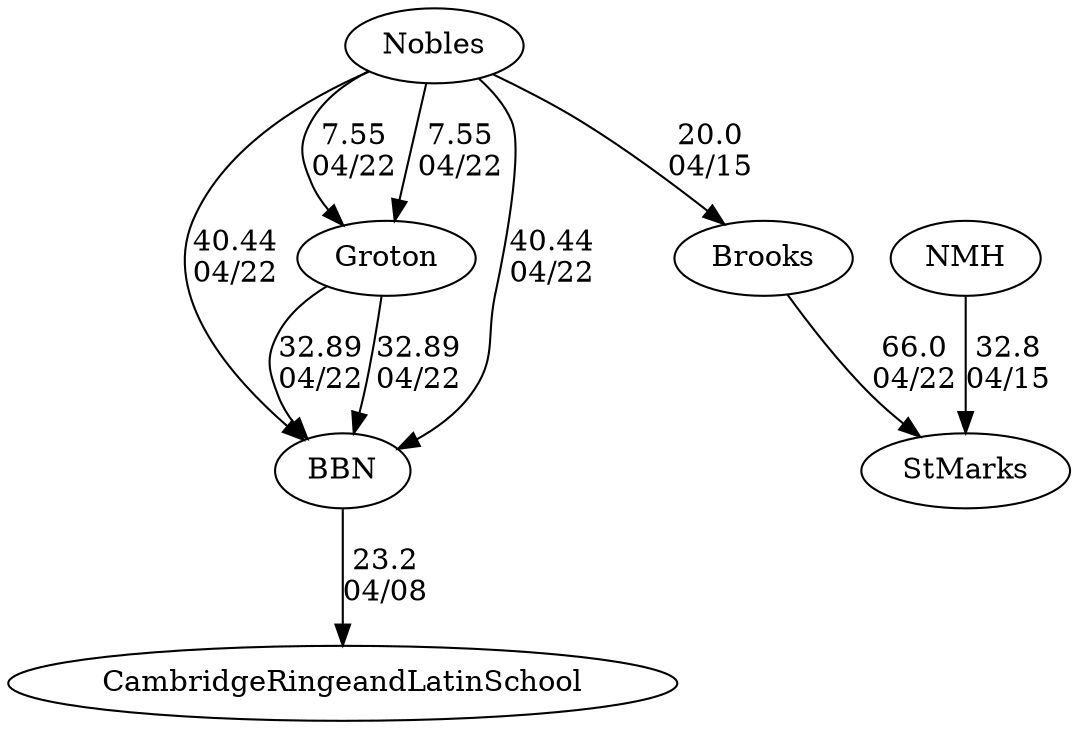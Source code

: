 digraph boys4fours {CambridgeRingeandLatinSchool [URL="boys4foursCambridgeRingeandLatinSchool.html"];Groton [URL="boys4foursGroton.html"];Brooks [URL="boys4foursBrooks.html"];BBN [URL="boys4foursBBN.html"];NMH [URL="boys4foursNMH.html"];StMarks [URL="boys4foursStMarks.html"];Nobles [URL="boys4foursNobles.html"];Brooks -> StMarks[label="66.0
04/22", weight="34", tooltip="NEIRA Boys & Girls Fours,St. Marks vs. Brooks and Middlesex			
Distance: 1500m Conditions: A perfect day at Lake Quinsigamund, just gray enough for no pleasure boats and a tailwind that picked up a bit over the course of the racing period. Comments: Race order was G1-B4-G4-B3-G3-B2-G2-B1. Most races started a length over the line except for G2. Thank you to Brooks and Middlesex for coming to Worcester for some great racing.
None", URL="http://www.row2k.com/results/resultspage.cfm?UID=36741E74C58C544410744419A91809EC&cat=5", random="random"]; 
Nobles -> Groton[label="7.55
04/22", weight="93", tooltip="NEIRA Boys Fours,BB&N vs Groton, Nobles			
Distance: Charles River Powerhouse Conditions: moderately strong cross from port, slightly headwind, but since coming from Cambridge side, the racecourse was largely sheltered and the water was good. Comments: BB&N 4th boat's 3 seat popped an oarlock gate and lost their oar about 750m into the race, forcing them to come to a complete stop to replace the oar before continuing.
A good day of racing, well rowed to Groton and Nobles!
None", URL="http://www.row2k.com/results/resultspage.cfm?UID=14D83BD14C341CC276B3C81E6777C0A2&cat=1", random="random"]; 
Nobles -> BBN[label="40.44
04/22", weight="60", tooltip="NEIRA Boys Fours,BB&N vs Groton, Nobles			
Distance: Charles River Powerhouse Conditions: moderately strong cross from port, slightly headwind, but since coming from Cambridge side, the racecourse was largely sheltered and the water was good. Comments: BB&N 4th boat's 3 seat popped an oarlock gate and lost their oar about 750m into the race, forcing them to come to a complete stop to replace the oar before continuing.
A good day of racing, well rowed to Groton and Nobles!
None", URL="http://www.row2k.com/results/resultspage.cfm?UID=14D83BD14C341CC276B3C81E6777C0A2&cat=1", random="random"]; 
Groton -> BBN[label="32.89
04/22", weight="68", tooltip="NEIRA Boys Fours,BB&N vs Groton, Nobles			
Distance: Charles River Powerhouse Conditions: moderately strong cross from port, slightly headwind, but since coming from Cambridge side, the racecourse was largely sheltered and the water was good. Comments: BB&N 4th boat's 3 seat popped an oarlock gate and lost their oar about 750m into the race, forcing them to come to a complete stop to replace the oar before continuing.
A good day of racing, well rowed to Groton and Nobles!
None", URL="http://www.row2k.com/results/resultspage.cfm?UID=14D83BD14C341CC276B3C81E6777C0A2&cat=1", random="random"]; 
NMH -> StMarks[label="32.8
04/15", weight="68", tooltip="NEIRA Boys & Girls Fours,Worcester vs. Choate, St. Mark's, Northfield Mount Hermon, Bancroft			
Distance: Worcester Academy Conditions: Sunny with minimal wind and no chop. Comments: Referee: Paul Carabillo
A special thanks to Paul, all of the coaches, and the parents who made our opening foray into the Spring '23 season a memorable and enjoyable competition.
None", URL="http://www.row2k.com/results/resultspage.cfm?UID=EACEE7F329205F77F3F7014E85F30C2B&cat=5", random="random"]; 
BBN -> CambridgeRingeandLatinSchool[label="23.2
04/08", weight="77", tooltip="NEIRA Boys & Girls Fours,Cambridge Mayor's Cup: CRLS vs. BB&N			
Distance: 1250 m Conditions: Brisk but bright and sunny, 10-15 mph cross-tail wind, becoming more cross and less tail over the afternoon. Order of races was boys/girls, 4/5V, 3V, 2V, 1V. Comments: All floating starts. Boys' 4/5V race started 1+ length over the line. 
The Mayor's Cup trophies for the 1V races stay with BB&N (boys) and CRLS (girls).
Thanks to BB&N and congratulations to all for a great day of early season racing!
None", URL="http://www.row2k.com/results/resultspage.cfm?UID=F97C64017C4CB0D51F42090A16048CB5&cat=5", random="random"]; 
Nobles -> Brooks[label="20.0
04/15", weight="80", tooltip="NEIRA Boys & Girls Fours,Brooks vs. Nobles			
Distance: 1500 Conditions: Moderate headwind throughout (5-8 mph) with some variability from race to race. Light chop. Comments: A beautiful day for early-spring racing. Thanks to a flexible, enthusiastic and impressive Nobles squad for making the trip up to Brooks. Good, clean racing across the board. Note that B4 and B5 were both started with their sterns on the starting line. 
Good luck Nobles on your season.
None", URL="http://www.row2k.com/results/resultspage.cfm?UID=6A52C3E2752BC9A886C53C3D6E7D2794&cat=5", random="random"]; 
Nobles -> Groton[label="7.55
04/22", weight="93", tooltip="NEIRA Boys Fours,BB&N boys vs Groton, Nobles			
Distance: 1350m Conditions: moderate cross from port, slightly head
Coming from Cambridge meant course was sheltered and had mostly flat water Comments: BB&Ns 4th boat popped an oarlock and lost the oar at about 750m down, forcing them to come to a complete stop to replace the oar before continuing
None", URL="http://www.row2k.com/results/resultspage.cfm?UID=5ADF955E3E04E3F90ADAD1AA29C35140&cat=1", random="random"]; 
Nobles -> BBN[label="40.44
04/22", weight="60", tooltip="NEIRA Boys Fours,BB&N boys vs Groton, Nobles			
Distance: 1350m Conditions: moderate cross from port, slightly head
Coming from Cambridge meant course was sheltered and had mostly flat water Comments: BB&Ns 4th boat popped an oarlock and lost the oar at about 750m down, forcing them to come to a complete stop to replace the oar before continuing
None", URL="http://www.row2k.com/results/resultspage.cfm?UID=5ADF955E3E04E3F90ADAD1AA29C35140&cat=1", random="random"]; 
Groton -> BBN[label="32.89
04/22", weight="68", tooltip="NEIRA Boys Fours,BB&N boys vs Groton, Nobles			
Distance: 1350m Conditions: moderate cross from port, slightly head
Coming from Cambridge meant course was sheltered and had mostly flat water Comments: BB&Ns 4th boat popped an oarlock and lost the oar at about 750m down, forcing them to come to a complete stop to replace the oar before continuing
None", URL="http://www.row2k.com/results/resultspage.cfm?UID=5ADF955E3E04E3F90ADAD1AA29C35140&cat=1", random="random"]}